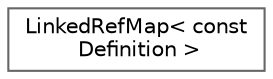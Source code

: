 digraph "Graphical Class Hierarchy"
{
 // INTERACTIVE_SVG=YES
 // LATEX_PDF_SIZE
  bgcolor="transparent";
  edge [fontname=Helvetica,fontsize=10,labelfontname=Helvetica,labelfontsize=10];
  node [fontname=Helvetica,fontsize=10,shape=box,height=0.2,width=0.4];
  rankdir="LR";
  Node0 [id="Node000000",label="LinkedRefMap\< const\l Definition \>",height=0.2,width=0.4,color="grey40", fillcolor="white", style="filled",URL="$d2/db7/class_linked_ref_map.html",tooltip=" "];
}
